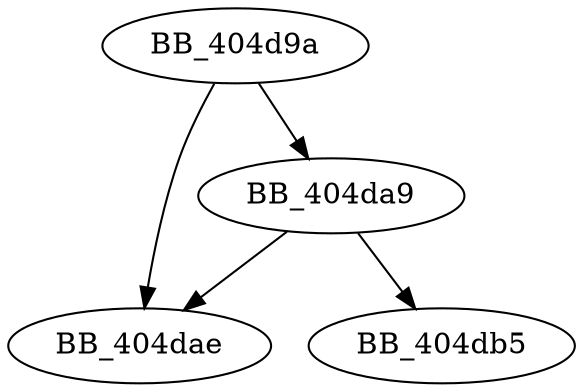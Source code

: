 DiGraph sub_404D9A{
BB_404d9a->BB_404da9
BB_404d9a->BB_404dae
BB_404da9->BB_404dae
BB_404da9->BB_404db5
}
